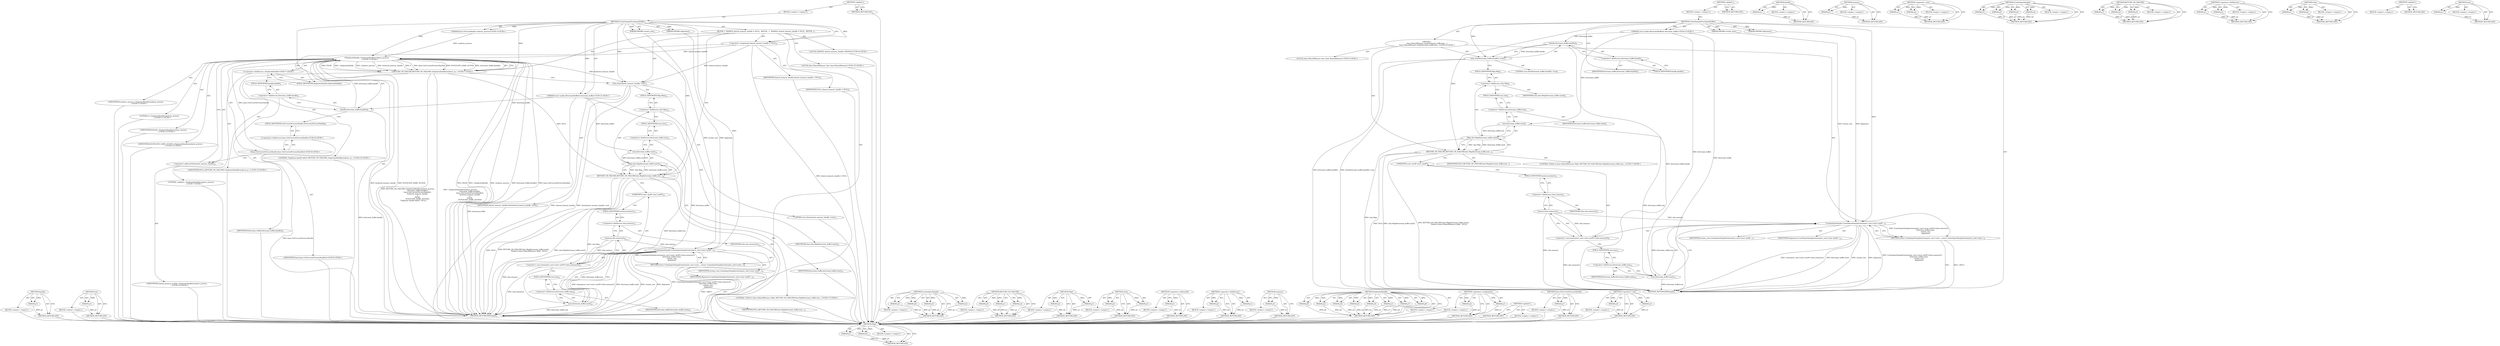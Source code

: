 digraph "size" {
vulnerable_132 [label=<(METHOD,handle)>];
vulnerable_133 [label=<(PARAM,p1)>];
vulnerable_134 [label=<(BLOCK,&lt;empty&gt;,&lt;empty&gt;)>];
vulnerable_135 [label=<(METHOD_RETURN,ANY)>];
vulnerable_154 [label=<(METHOD,size)>];
vulnerable_155 [label=<(PARAM,p1)>];
vulnerable_156 [label=<(BLOCK,&lt;empty&gt;,&lt;empty&gt;)>];
vulnerable_157 [label=<(METHOD_RETURN,ANY)>];
vulnerable_6 [label=<(METHOD,&lt;global&gt;)<SUB>1</SUB>>];
vulnerable_7 [label=<(BLOCK,&lt;empty&gt;,&lt;empty&gt;)<SUB>1</SUB>>];
vulnerable_8 [label=<(METHOD,CreateSampleFromInputBuffer)<SUB>1</SUB>>];
vulnerable_9 [label="<(PARAM,const media::BitstreamBuffer&amp; bitstream_buffer)<SUB>2</SUB>>"];
vulnerable_10 [label="<(PARAM,base::ProcessHandle renderer_process)<SUB>3</SUB>>"];
vulnerable_11 [label=<(PARAM,DWORD stream_size)<SUB>4</SUB>>];
vulnerable_12 [label=<(PARAM,DWORD alignment)<SUB>5</SUB>>];
vulnerable_13 [label=<(BLOCK,{
  HANDLE shared_memory_handle = NULL;
  RETUR...,{
  HANDLE shared_memory_handle = NULL;
  RETUR...)<SUB>5</SUB>>];
vulnerable_14 [label="<(LOCAL,HANDLE shared_memory_handle: HANDLE)<SUB>6</SUB>>"];
vulnerable_15 [label=<(&lt;operator&gt;.assignment,shared_memory_handle = NULL)<SUB>6</SUB>>];
vulnerable_16 [label=<(IDENTIFIER,shared_memory_handle,shared_memory_handle = NULL)<SUB>6</SUB>>];
vulnerable_17 [label=<(IDENTIFIER,NULL,shared_memory_handle = NULL)<SUB>6</SUB>>];
vulnerable_18 [label="<(RETURN_ON_FAILURE,RETURN_ON_FAILURE(::DuplicateHandle(renderer_pr...)<SUB>7</SUB>>"];
vulnerable_19 [label="<(DuplicateHandle,::DuplicateHandle(renderer_process,
           ...)<SUB>7</SUB>>"];
vulnerable_20 [label="<(&lt;operator&gt;.fieldAccess,::DuplicateHandle)<SUB>7</SUB>>"];
vulnerable_21 [label="<(LITERAL,&lt;global&gt;,::DuplicateHandle(renderer_process,
           ...)<SUB>7</SUB>>"];
vulnerable_22 [label=<(FIELD_IDENTIFIER,DuplicateHandle,DuplicateHandle)<SUB>7</SUB>>];
vulnerable_23 [label="<(IDENTIFIER,renderer_process,::DuplicateHandle(renderer_process,
           ...)<SUB>7</SUB>>"];
vulnerable_24 [label=<(handle,bitstream_buffer.handle())<SUB>8</SUB>>];
vulnerable_25 [label=<(&lt;operator&gt;.fieldAccess,bitstream_buffer.handle)<SUB>8</SUB>>];
vulnerable_26 [label=<(IDENTIFIER,bitstream_buffer,bitstream_buffer.handle())<SUB>8</SUB>>];
vulnerable_27 [label=<(FIELD_IDENTIFIER,handle,handle)<SUB>8</SUB>>];
vulnerable_28 [label="<(base.GetCurrentProcessHandle,base::GetCurrentProcessHandle())<SUB>9</SUB>>"];
vulnerable_29 [label="<(&lt;operator&gt;.fieldAccess,base::GetCurrentProcessHandle)<SUB>9</SUB>>"];
vulnerable_30 [label="<(IDENTIFIER,base,base::GetCurrentProcessHandle())<SUB>9</SUB>>"];
vulnerable_31 [label=<(FIELD_IDENTIFIER,GetCurrentProcessHandle,GetCurrentProcessHandle)<SUB>9</SUB>>];
vulnerable_32 [label=<(&lt;operator&gt;.addressOf,&amp;shared_memory_handle)<SUB>10</SUB>>];
vulnerable_33 [label="<(IDENTIFIER,shared_memory_handle,::DuplicateHandle(renderer_process,
           ...)<SUB>10</SUB>>"];
vulnerable_34 [label="<(LITERAL,0,::DuplicateHandle(renderer_process,
           ...)<SUB>11</SUB>>"];
vulnerable_35 [label="<(IDENTIFIER,FALSE,::DuplicateHandle(renderer_process,
           ...)<SUB>12</SUB>>"];
vulnerable_36 [label="<(IDENTIFIER,DUPLICATE_SAME_ACCESS,::DuplicateHandle(renderer_process,
           ...)<SUB>13</SUB>>"];
vulnerable_37 [label="<(LITERAL,&quot;Duplicate handle failed&quot;,RETURN_ON_FAILURE(::DuplicateHandle(renderer_pr...)<SUB>14</SUB>>"];
vulnerable_38 [label="<(IDENTIFIER,NULL,RETURN_ON_FAILURE(::DuplicateHandle(renderer_pr...)<SUB>14</SUB>>"];
vulnerable_39 [label="<(LOCAL,base.SharedMemory shm: base.SharedMemory)<SUB>15</SUB>>"];
vulnerable_40 [label=<(shm,shm(shared_memory_handle, true))<SUB>15</SUB>>];
vulnerable_41 [label=<(IDENTIFIER,shared_memory_handle,shm(shared_memory_handle, true))<SUB>15</SUB>>];
vulnerable_42 [label=<(LITERAL,true,shm(shared_memory_handle, true))<SUB>15</SUB>>];
vulnerable_43 [label=<(RETURN_ON_FAILURE,RETURN_ON_FAILURE(shm.Map(bitstream_buffer.size...)<SUB>16</SUB>>];
vulnerable_44 [label=<(Map,shm.Map(bitstream_buffer.size()))<SUB>16</SUB>>];
vulnerable_45 [label=<(&lt;operator&gt;.fieldAccess,shm.Map)<SUB>16</SUB>>];
vulnerable_46 [label=<(IDENTIFIER,shm,shm.Map(bitstream_buffer.size()))<SUB>16</SUB>>];
vulnerable_47 [label=<(FIELD_IDENTIFIER,Map,Map)<SUB>16</SUB>>];
vulnerable_48 [label=<(size,bitstream_buffer.size())<SUB>16</SUB>>];
vulnerable_49 [label=<(&lt;operator&gt;.fieldAccess,bitstream_buffer.size)<SUB>16</SUB>>];
vulnerable_50 [label=<(IDENTIFIER,bitstream_buffer,bitstream_buffer.size())<SUB>16</SUB>>];
vulnerable_51 [label=<(FIELD_IDENTIFIER,size,size)<SUB>16</SUB>>];
vulnerable_52 [label="<(LITERAL,&quot;Failed in base::SharedMemory::Map&quot;,RETURN_ON_FAILURE(shm.Map(bitstream_buffer.size...)<SUB>17</SUB>>"];
vulnerable_53 [label=<(IDENTIFIER,NULL,RETURN_ON_FAILURE(shm.Map(bitstream_buffer.size...)<SUB>17</SUB>>];
vulnerable_54 [label=<(RETURN,return CreateInputSample(reinterpret_cast&lt;const...,return CreateInputSample(reinterpret_cast&lt;const...)<SUB>19</SUB>>];
vulnerable_55 [label=<(CreateInputSample,CreateInputSample(reinterpret_cast&lt;const uint8*...)<SUB>19</SUB>>];
vulnerable_56 [label=<(&lt;operator&gt;.cast,reinterpret_cast&lt;const uint8*&gt;(shm.memory()))<SUB>19</SUB>>];
vulnerable_57 [label=<(UNKNOWN,const uint8*,const uint8*)<SUB>19</SUB>>];
vulnerable_58 [label=<(memory,shm.memory())<SUB>19</SUB>>];
vulnerable_59 [label=<(&lt;operator&gt;.fieldAccess,shm.memory)<SUB>19</SUB>>];
vulnerable_60 [label=<(IDENTIFIER,shm,shm.memory())<SUB>19</SUB>>];
vulnerable_61 [label=<(FIELD_IDENTIFIER,memory,memory)<SUB>19</SUB>>];
vulnerable_62 [label=<(size,bitstream_buffer.size())<SUB>20</SUB>>];
vulnerable_63 [label=<(&lt;operator&gt;.fieldAccess,bitstream_buffer.size)<SUB>20</SUB>>];
vulnerable_64 [label=<(IDENTIFIER,bitstream_buffer,bitstream_buffer.size())<SUB>20</SUB>>];
vulnerable_65 [label=<(FIELD_IDENTIFIER,size,size)<SUB>20</SUB>>];
vulnerable_66 [label=<(IDENTIFIER,stream_size,CreateInputSample(reinterpret_cast&lt;const uint8*...)<SUB>21</SUB>>];
vulnerable_67 [label=<(IDENTIFIER,alignment,CreateInputSample(reinterpret_cast&lt;const uint8*...)<SUB>22</SUB>>];
vulnerable_68 [label=<(METHOD_RETURN,IMFSample)<SUB>1</SUB>>];
vulnerable_70 [label=<(METHOD_RETURN,ANY)<SUB>1</SUB>>];
vulnerable_158 [label=<(METHOD,CreateInputSample)>];
vulnerable_159 [label=<(PARAM,p1)>];
vulnerable_160 [label=<(PARAM,p2)>];
vulnerable_161 [label=<(PARAM,p3)>];
vulnerable_162 [label=<(PARAM,p4)>];
vulnerable_163 [label=<(BLOCK,&lt;empty&gt;,&lt;empty&gt;)>];
vulnerable_164 [label=<(METHOD_RETURN,ANY)>];
vulnerable_110 [label=<(METHOD,RETURN_ON_FAILURE)>];
vulnerable_111 [label=<(PARAM,p1)>];
vulnerable_112 [label=<(PARAM,p2)>];
vulnerable_113 [label=<(PARAM,p3)>];
vulnerable_114 [label=<(BLOCK,&lt;empty&gt;,&lt;empty&gt;)>];
vulnerable_115 [label=<(METHOD_RETURN,ANY)>];
vulnerable_149 [label=<(METHOD,Map)>];
vulnerable_150 [label=<(PARAM,p1)>];
vulnerable_151 [label=<(PARAM,p2)>];
vulnerable_152 [label=<(BLOCK,&lt;empty&gt;,&lt;empty&gt;)>];
vulnerable_153 [label=<(METHOD_RETURN,ANY)>];
vulnerable_144 [label=<(METHOD,shm)>];
vulnerable_145 [label=<(PARAM,p1)>];
vulnerable_146 [label=<(PARAM,p2)>];
vulnerable_147 [label=<(BLOCK,&lt;empty&gt;,&lt;empty&gt;)>];
vulnerable_148 [label=<(METHOD_RETURN,ANY)>];
vulnerable_140 [label=<(METHOD,&lt;operator&gt;.addressOf)>];
vulnerable_141 [label=<(PARAM,p1)>];
vulnerable_142 [label=<(BLOCK,&lt;empty&gt;,&lt;empty&gt;)>];
vulnerable_143 [label=<(METHOD_RETURN,ANY)>];
vulnerable_127 [label=<(METHOD,&lt;operator&gt;.fieldAccess)>];
vulnerable_128 [label=<(PARAM,p1)>];
vulnerable_129 [label=<(PARAM,p2)>];
vulnerable_130 [label=<(BLOCK,&lt;empty&gt;,&lt;empty&gt;)>];
vulnerable_131 [label=<(METHOD_RETURN,ANY)>];
vulnerable_170 [label=<(METHOD,memory)>];
vulnerable_171 [label=<(PARAM,p1)>];
vulnerable_172 [label=<(BLOCK,&lt;empty&gt;,&lt;empty&gt;)>];
vulnerable_173 [label=<(METHOD_RETURN,ANY)>];
vulnerable_116 [label=<(METHOD,DuplicateHandle)>];
vulnerable_117 [label=<(PARAM,p1)>];
vulnerable_118 [label=<(PARAM,p2)>];
vulnerable_119 [label=<(PARAM,p3)>];
vulnerable_120 [label=<(PARAM,p4)>];
vulnerable_121 [label=<(PARAM,p5)>];
vulnerable_122 [label=<(PARAM,p6)>];
vulnerable_123 [label=<(PARAM,p7)>];
vulnerable_124 [label=<(PARAM,p8)>];
vulnerable_125 [label=<(BLOCK,&lt;empty&gt;,&lt;empty&gt;)>];
vulnerable_126 [label=<(METHOD_RETURN,ANY)>];
vulnerable_105 [label=<(METHOD,&lt;operator&gt;.assignment)>];
vulnerable_106 [label=<(PARAM,p1)>];
vulnerable_107 [label=<(PARAM,p2)>];
vulnerable_108 [label=<(BLOCK,&lt;empty&gt;,&lt;empty&gt;)>];
vulnerable_109 [label=<(METHOD_RETURN,ANY)>];
vulnerable_99 [label=<(METHOD,&lt;global&gt;)<SUB>1</SUB>>];
vulnerable_100 [label=<(BLOCK,&lt;empty&gt;,&lt;empty&gt;)>];
vulnerable_101 [label=<(METHOD_RETURN,ANY)>];
vulnerable_136 [label=<(METHOD,base.GetCurrentProcessHandle)>];
vulnerable_137 [label=<(PARAM,p1)>];
vulnerable_138 [label=<(BLOCK,&lt;empty&gt;,&lt;empty&gt;)>];
vulnerable_139 [label=<(METHOD_RETURN,ANY)>];
vulnerable_165 [label=<(METHOD,&lt;operator&gt;.cast)>];
vulnerable_166 [label=<(PARAM,p1)>];
vulnerable_167 [label=<(PARAM,p2)>];
vulnerable_168 [label=<(BLOCK,&lt;empty&gt;,&lt;empty&gt;)>];
vulnerable_169 [label=<(METHOD_RETURN,ANY)>];
fixed_92 [label=<(METHOD,Map)>];
fixed_93 [label=<(PARAM,p1)>];
fixed_94 [label=<(PARAM,p2)>];
fixed_95 [label=<(BLOCK,&lt;empty&gt;,&lt;empty&gt;)>];
fixed_96 [label=<(METHOD_RETURN,ANY)>];
fixed_6 [label=<(METHOD,&lt;global&gt;)<SUB>1</SUB>>];
fixed_7 [label=<(BLOCK,&lt;empty&gt;,&lt;empty&gt;)<SUB>1</SUB>>];
fixed_8 [label=<(METHOD,CreateSampleFromInputBuffer)<SUB>1</SUB>>];
fixed_9 [label="<(PARAM,const media::BitstreamBuffer&amp; bitstream_buffer)<SUB>2</SUB>>"];
fixed_10 [label=<(PARAM,DWORD stream_size)<SUB>3</SUB>>];
fixed_11 [label=<(PARAM,DWORD alignment)<SUB>4</SUB>>];
fixed_12 [label="<(BLOCK,{
  base::SharedMemory shm(bitstream_buffer.han...,{
  base::SharedMemory shm(bitstream_buffer.han...)<SUB>4</SUB>>"];
fixed_13 [label="<(LOCAL,base.SharedMemory shm: base.SharedMemory)<SUB>5</SUB>>"];
fixed_14 [label=<(shm,shm(bitstream_buffer.handle(), true))<SUB>5</SUB>>];
fixed_15 [label=<(handle,bitstream_buffer.handle())<SUB>5</SUB>>];
fixed_16 [label=<(&lt;operator&gt;.fieldAccess,bitstream_buffer.handle)<SUB>5</SUB>>];
fixed_17 [label=<(IDENTIFIER,bitstream_buffer,bitstream_buffer.handle())<SUB>5</SUB>>];
fixed_18 [label=<(FIELD_IDENTIFIER,handle,handle)<SUB>5</SUB>>];
fixed_19 [label=<(LITERAL,true,shm(bitstream_buffer.handle(), true))<SUB>5</SUB>>];
fixed_20 [label=<(RETURN_ON_FAILURE,RETURN_ON_FAILURE(shm.Map(bitstream_buffer.size...)<SUB>6</SUB>>];
fixed_21 [label=<(Map,shm.Map(bitstream_buffer.size()))<SUB>6</SUB>>];
fixed_22 [label=<(&lt;operator&gt;.fieldAccess,shm.Map)<SUB>6</SUB>>];
fixed_23 [label=<(IDENTIFIER,shm,shm.Map(bitstream_buffer.size()))<SUB>6</SUB>>];
fixed_24 [label=<(FIELD_IDENTIFIER,Map,Map)<SUB>6</SUB>>];
fixed_25 [label=<(size,bitstream_buffer.size())<SUB>6</SUB>>];
fixed_26 [label=<(&lt;operator&gt;.fieldAccess,bitstream_buffer.size)<SUB>6</SUB>>];
fixed_27 [label=<(IDENTIFIER,bitstream_buffer,bitstream_buffer.size())<SUB>6</SUB>>];
fixed_28 [label=<(FIELD_IDENTIFIER,size,size)<SUB>6</SUB>>];
fixed_29 [label="<(LITERAL,&quot;Failed in base::SharedMemory::Map&quot;,RETURN_ON_FAILURE(shm.Map(bitstream_buffer.size...)<SUB>7</SUB>>"];
fixed_30 [label=<(IDENTIFIER,NULL,RETURN_ON_FAILURE(shm.Map(bitstream_buffer.size...)<SUB>7</SUB>>];
fixed_31 [label=<(RETURN,return CreateInputSample(reinterpret_cast&lt;const...,return CreateInputSample(reinterpret_cast&lt;const...)<SUB>9</SUB>>];
fixed_32 [label=<(CreateInputSample,CreateInputSample(reinterpret_cast&lt;const uint8*...)<SUB>9</SUB>>];
fixed_33 [label=<(&lt;operator&gt;.cast,reinterpret_cast&lt;const uint8*&gt;(shm.memory()))<SUB>9</SUB>>];
fixed_34 [label=<(UNKNOWN,const uint8*,const uint8*)<SUB>9</SUB>>];
fixed_35 [label=<(memory,shm.memory())<SUB>9</SUB>>];
fixed_36 [label=<(&lt;operator&gt;.fieldAccess,shm.memory)<SUB>9</SUB>>];
fixed_37 [label=<(IDENTIFIER,shm,shm.memory())<SUB>9</SUB>>];
fixed_38 [label=<(FIELD_IDENTIFIER,memory,memory)<SUB>9</SUB>>];
fixed_39 [label=<(size,bitstream_buffer.size())<SUB>10</SUB>>];
fixed_40 [label=<(&lt;operator&gt;.fieldAccess,bitstream_buffer.size)<SUB>10</SUB>>];
fixed_41 [label=<(IDENTIFIER,bitstream_buffer,bitstream_buffer.size())<SUB>10</SUB>>];
fixed_42 [label=<(FIELD_IDENTIFIER,size,size)<SUB>10</SUB>>];
fixed_43 [label=<(IDENTIFIER,stream_size,CreateInputSample(reinterpret_cast&lt;const uint8*...)<SUB>11</SUB>>];
fixed_44 [label=<(IDENTIFIER,alignment,CreateInputSample(reinterpret_cast&lt;const uint8*...)<SUB>12</SUB>>];
fixed_45 [label=<(METHOD_RETURN,IMFSample)<SUB>1</SUB>>];
fixed_47 [label=<(METHOD_RETURN,ANY)<SUB>1</SUB>>];
fixed_77 [label=<(METHOD,handle)>];
fixed_78 [label=<(PARAM,p1)>];
fixed_79 [label=<(BLOCK,&lt;empty&gt;,&lt;empty&gt;)>];
fixed_80 [label=<(METHOD_RETURN,ANY)>];
fixed_113 [label=<(METHOD,memory)>];
fixed_114 [label=<(PARAM,p1)>];
fixed_115 [label=<(BLOCK,&lt;empty&gt;,&lt;empty&gt;)>];
fixed_116 [label=<(METHOD_RETURN,ANY)>];
fixed_108 [label=<(METHOD,&lt;operator&gt;.cast)>];
fixed_109 [label=<(PARAM,p1)>];
fixed_110 [label=<(PARAM,p2)>];
fixed_111 [label=<(BLOCK,&lt;empty&gt;,&lt;empty&gt;)>];
fixed_112 [label=<(METHOD_RETURN,ANY)>];
fixed_101 [label=<(METHOD,CreateInputSample)>];
fixed_102 [label=<(PARAM,p1)>];
fixed_103 [label=<(PARAM,p2)>];
fixed_104 [label=<(PARAM,p3)>];
fixed_105 [label=<(PARAM,p4)>];
fixed_106 [label=<(BLOCK,&lt;empty&gt;,&lt;empty&gt;)>];
fixed_107 [label=<(METHOD_RETURN,ANY)>];
fixed_86 [label=<(METHOD,RETURN_ON_FAILURE)>];
fixed_87 [label=<(PARAM,p1)>];
fixed_88 [label=<(PARAM,p2)>];
fixed_89 [label=<(PARAM,p3)>];
fixed_90 [label=<(BLOCK,&lt;empty&gt;,&lt;empty&gt;)>];
fixed_91 [label=<(METHOD_RETURN,ANY)>];
fixed_81 [label=<(METHOD,&lt;operator&gt;.fieldAccess)>];
fixed_82 [label=<(PARAM,p1)>];
fixed_83 [label=<(PARAM,p2)>];
fixed_84 [label=<(BLOCK,&lt;empty&gt;,&lt;empty&gt;)>];
fixed_85 [label=<(METHOD_RETURN,ANY)>];
fixed_72 [label=<(METHOD,shm)>];
fixed_73 [label=<(PARAM,p1)>];
fixed_74 [label=<(PARAM,p2)>];
fixed_75 [label=<(BLOCK,&lt;empty&gt;,&lt;empty&gt;)>];
fixed_76 [label=<(METHOD_RETURN,ANY)>];
fixed_66 [label=<(METHOD,&lt;global&gt;)<SUB>1</SUB>>];
fixed_67 [label=<(BLOCK,&lt;empty&gt;,&lt;empty&gt;)>];
fixed_68 [label=<(METHOD_RETURN,ANY)>];
fixed_97 [label=<(METHOD,size)>];
fixed_98 [label=<(PARAM,p1)>];
fixed_99 [label=<(BLOCK,&lt;empty&gt;,&lt;empty&gt;)>];
fixed_100 [label=<(METHOD_RETURN,ANY)>];
vulnerable_132 -> vulnerable_133  [key=0, label="AST: "];
vulnerable_132 -> vulnerable_133  [key=1, label="DDG: "];
vulnerable_132 -> vulnerable_134  [key=0, label="AST: "];
vulnerable_132 -> vulnerable_135  [key=0, label="AST: "];
vulnerable_132 -> vulnerable_135  [key=1, label="CFG: "];
vulnerable_133 -> vulnerable_135  [key=0, label="DDG: p1"];
vulnerable_134 -> fixed_92  [key=0];
vulnerable_135 -> fixed_92  [key=0];
vulnerable_154 -> vulnerable_155  [key=0, label="AST: "];
vulnerable_154 -> vulnerable_155  [key=1, label="DDG: "];
vulnerable_154 -> vulnerable_156  [key=0, label="AST: "];
vulnerable_154 -> vulnerable_157  [key=0, label="AST: "];
vulnerable_154 -> vulnerable_157  [key=1, label="CFG: "];
vulnerable_155 -> vulnerable_157  [key=0, label="DDG: p1"];
vulnerable_156 -> fixed_92  [key=0];
vulnerable_157 -> fixed_92  [key=0];
vulnerable_6 -> vulnerable_7  [key=0, label="AST: "];
vulnerable_6 -> vulnerable_70  [key=0, label="AST: "];
vulnerable_6 -> vulnerable_70  [key=1, label="CFG: "];
vulnerable_7 -> vulnerable_8  [key=0, label="AST: "];
vulnerable_8 -> vulnerable_9  [key=0, label="AST: "];
vulnerable_8 -> vulnerable_9  [key=1, label="DDG: "];
vulnerable_8 -> vulnerable_10  [key=0, label="AST: "];
vulnerable_8 -> vulnerable_10  [key=1, label="DDG: "];
vulnerable_8 -> vulnerable_11  [key=0, label="AST: "];
vulnerable_8 -> vulnerable_11  [key=1, label="DDG: "];
vulnerable_8 -> vulnerable_12  [key=0, label="AST: "];
vulnerable_8 -> vulnerable_12  [key=1, label="DDG: "];
vulnerable_8 -> vulnerable_13  [key=0, label="AST: "];
vulnerable_8 -> vulnerable_68  [key=0, label="AST: "];
vulnerable_8 -> vulnerable_15  [key=0, label="CFG: "];
vulnerable_8 -> vulnerable_15  [key=1, label="DDG: "];
vulnerable_8 -> vulnerable_18  [key=0, label="DDG: "];
vulnerable_8 -> vulnerable_40  [key=0, label="DDG: "];
vulnerable_8 -> vulnerable_43  [key=0, label="DDG: "];
vulnerable_8 -> vulnerable_19  [key=0, label="DDG: "];
vulnerable_8 -> vulnerable_55  [key=0, label="DDG: "];
vulnerable_9 -> vulnerable_68  [key=0, label="DDG: bitstream_buffer"];
vulnerable_9 -> vulnerable_24  [key=0, label="DDG: bitstream_buffer"];
vulnerable_9 -> vulnerable_48  [key=0, label="DDG: bitstream_buffer"];
vulnerable_9 -> vulnerable_62  [key=0, label="DDG: bitstream_buffer"];
vulnerable_10 -> vulnerable_19  [key=0, label="DDG: renderer_process"];
vulnerable_11 -> vulnerable_55  [key=0, label="DDG: stream_size"];
vulnerable_12 -> vulnerable_55  [key=0, label="DDG: alignment"];
vulnerable_13 -> vulnerable_14  [key=0, label="AST: "];
vulnerable_13 -> vulnerable_15  [key=0, label="AST: "];
vulnerable_13 -> vulnerable_18  [key=0, label="AST: "];
vulnerable_13 -> vulnerable_39  [key=0, label="AST: "];
vulnerable_13 -> vulnerable_40  [key=0, label="AST: "];
vulnerable_13 -> vulnerable_43  [key=0, label="AST: "];
vulnerable_13 -> vulnerable_54  [key=0, label="AST: "];
vulnerable_14 -> fixed_92  [key=0];
vulnerable_15 -> vulnerable_16  [key=0, label="AST: "];
vulnerable_15 -> vulnerable_17  [key=0, label="AST: "];
vulnerable_15 -> vulnerable_22  [key=0, label="CFG: "];
vulnerable_15 -> vulnerable_68  [key=0, label="DDG: shared_memory_handle = NULL"];
vulnerable_15 -> vulnerable_40  [key=0, label="DDG: shared_memory_handle"];
vulnerable_15 -> vulnerable_19  [key=0, label="DDG: shared_memory_handle"];
vulnerable_16 -> fixed_92  [key=0];
vulnerable_17 -> fixed_92  [key=0];
vulnerable_18 -> vulnerable_19  [key=0, label="AST: "];
vulnerable_18 -> vulnerable_37  [key=0, label="AST: "];
vulnerable_18 -> vulnerable_38  [key=0, label="AST: "];
vulnerable_18 -> vulnerable_40  [key=0, label="CFG: "];
vulnerable_18 -> vulnerable_68  [key=0, label="DDG: ::DuplicateHandle(renderer_process,
                                      bitstream_buffer.handle(),
                                      base::GetCurrentProcessHandle(),
                                      &amp;shared_memory_handle,
                                      0,
                                      FALSE,
                                      DUPLICATE_SAME_ACCESS)"];
vulnerable_18 -> vulnerable_68  [key=1, label="DDG: RETURN_ON_FAILURE(::DuplicateHandle(renderer_process,
                                      bitstream_buffer.handle(),
                                      base::GetCurrentProcessHandle(),
                                      &amp;shared_memory_handle,
                                      0,
                                      FALSE,
                                      DUPLICATE_SAME_ACCESS),
                     &quot;Duplicate handle failed&quot;, NULL)"];
vulnerable_18 -> vulnerable_43  [key=0, label="DDG: NULL"];
vulnerable_19 -> vulnerable_20  [key=0, label="AST: "];
vulnerable_19 -> vulnerable_23  [key=0, label="AST: "];
vulnerable_19 -> vulnerable_24  [key=0, label="AST: "];
vulnerable_19 -> vulnerable_28  [key=0, label="AST: "];
vulnerable_19 -> vulnerable_32  [key=0, label="AST: "];
vulnerable_19 -> vulnerable_34  [key=0, label="AST: "];
vulnerable_19 -> vulnerable_35  [key=0, label="AST: "];
vulnerable_19 -> vulnerable_36  [key=0, label="AST: "];
vulnerable_19 -> vulnerable_18  [key=0, label="CFG: "];
vulnerable_19 -> vulnerable_18  [key=1, label="DDG: FALSE"];
vulnerable_19 -> vulnerable_18  [key=2, label="DDG: ::DuplicateHandle"];
vulnerable_19 -> vulnerable_18  [key=3, label="DDG: renderer_process"];
vulnerable_19 -> vulnerable_18  [key=4, label="DDG: &amp;shared_memory_handle"];
vulnerable_19 -> vulnerable_18  [key=5, label="DDG: 0"];
vulnerable_19 -> vulnerable_18  [key=6, label="DDG: base::GetCurrentProcessHandle()"];
vulnerable_19 -> vulnerable_18  [key=7, label="DDG: DUPLICATE_SAME_ACCESS"];
vulnerable_19 -> vulnerable_18  [key=8, label="DDG: bitstream_buffer.handle()"];
vulnerable_19 -> vulnerable_68  [key=0, label="DDG: ::DuplicateHandle"];
vulnerable_19 -> vulnerable_68  [key=1, label="DDG: renderer_process"];
vulnerable_19 -> vulnerable_68  [key=2, label="DDG: bitstream_buffer.handle()"];
vulnerable_19 -> vulnerable_68  [key=3, label="DDG: base::GetCurrentProcessHandle()"];
vulnerable_19 -> vulnerable_68  [key=4, label="DDG: &amp;shared_memory_handle"];
vulnerable_19 -> vulnerable_68  [key=5, label="DDG: DUPLICATE_SAME_ACCESS"];
vulnerable_19 -> vulnerable_68  [key=6, label="DDG: FALSE"];
vulnerable_19 -> vulnerable_40  [key=0, label="DDG: &amp;shared_memory_handle"];
vulnerable_20 -> vulnerable_21  [key=0, label="AST: "];
vulnerable_20 -> vulnerable_22  [key=0, label="AST: "];
vulnerable_20 -> vulnerable_27  [key=0, label="CFG: "];
vulnerable_21 -> fixed_92  [key=0];
vulnerable_22 -> vulnerable_20  [key=0, label="CFG: "];
vulnerable_23 -> fixed_92  [key=0];
vulnerable_24 -> vulnerable_25  [key=0, label="AST: "];
vulnerable_24 -> vulnerable_31  [key=0, label="CFG: "];
vulnerable_24 -> vulnerable_68  [key=0, label="DDG: bitstream_buffer.handle"];
vulnerable_24 -> vulnerable_19  [key=0, label="DDG: bitstream_buffer.handle"];
vulnerable_25 -> vulnerable_26  [key=0, label="AST: "];
vulnerable_25 -> vulnerable_27  [key=0, label="AST: "];
vulnerable_25 -> vulnerable_24  [key=0, label="CFG: "];
vulnerable_26 -> fixed_92  [key=0];
vulnerable_27 -> vulnerable_25  [key=0, label="CFG: "];
vulnerable_28 -> vulnerable_29  [key=0, label="AST: "];
vulnerable_28 -> vulnerable_32  [key=0, label="CFG: "];
vulnerable_28 -> vulnerable_68  [key=0, label="DDG: base::GetCurrentProcessHandle"];
vulnerable_28 -> vulnerable_19  [key=0, label="DDG: base::GetCurrentProcessHandle"];
vulnerable_29 -> vulnerable_30  [key=0, label="AST: "];
vulnerable_29 -> vulnerable_31  [key=0, label="AST: "];
vulnerable_29 -> vulnerable_28  [key=0, label="CFG: "];
vulnerable_30 -> fixed_92  [key=0];
vulnerable_31 -> vulnerable_29  [key=0, label="CFG: "];
vulnerable_32 -> vulnerable_33  [key=0, label="AST: "];
vulnerable_32 -> vulnerable_19  [key=0, label="CFG: "];
vulnerable_33 -> fixed_92  [key=0];
vulnerable_34 -> fixed_92  [key=0];
vulnerable_35 -> fixed_92  [key=0];
vulnerable_36 -> fixed_92  [key=0];
vulnerable_37 -> fixed_92  [key=0];
vulnerable_38 -> fixed_92  [key=0];
vulnerable_39 -> fixed_92  [key=0];
vulnerable_40 -> vulnerable_41  [key=0, label="AST: "];
vulnerable_40 -> vulnerable_42  [key=0, label="AST: "];
vulnerable_40 -> vulnerable_47  [key=0, label="CFG: "];
vulnerable_40 -> vulnerable_68  [key=0, label="DDG: shared_memory_handle"];
vulnerable_40 -> vulnerable_68  [key=1, label="DDG: shm(shared_memory_handle, true)"];
vulnerable_41 -> fixed_92  [key=0];
vulnerable_42 -> fixed_92  [key=0];
vulnerable_43 -> vulnerable_44  [key=0, label="AST: "];
vulnerable_43 -> vulnerable_52  [key=0, label="AST: "];
vulnerable_43 -> vulnerable_53  [key=0, label="AST: "];
vulnerable_43 -> vulnerable_57  [key=0, label="CFG: "];
vulnerable_43 -> vulnerable_68  [key=0, label="DDG: shm.Map(bitstream_buffer.size())"];
vulnerable_43 -> vulnerable_68  [key=1, label="DDG: NULL"];
vulnerable_43 -> vulnerable_68  [key=2, label="DDG: RETURN_ON_FAILURE(shm.Map(bitstream_buffer.size()),
                     &quot;Failed in base::SharedMemory::Map&quot;, NULL)"];
vulnerable_44 -> vulnerable_45  [key=0, label="AST: "];
vulnerable_44 -> vulnerable_48  [key=0, label="AST: "];
vulnerable_44 -> vulnerable_43  [key=0, label="CFG: "];
vulnerable_44 -> vulnerable_43  [key=1, label="DDG: shm.Map"];
vulnerable_44 -> vulnerable_43  [key=2, label="DDG: bitstream_buffer.size()"];
vulnerable_44 -> vulnerable_68  [key=0, label="DDG: shm.Map"];
vulnerable_45 -> vulnerable_46  [key=0, label="AST: "];
vulnerable_45 -> vulnerable_47  [key=0, label="AST: "];
vulnerable_45 -> vulnerable_51  [key=0, label="CFG: "];
vulnerable_46 -> fixed_92  [key=0];
vulnerable_47 -> vulnerable_45  [key=0, label="CFG: "];
vulnerable_48 -> vulnerable_49  [key=0, label="AST: "];
vulnerable_48 -> vulnerable_44  [key=0, label="CFG: "];
vulnerable_48 -> vulnerable_44  [key=1, label="DDG: bitstream_buffer.size"];
vulnerable_48 -> vulnerable_62  [key=0, label="DDG: bitstream_buffer.size"];
vulnerable_49 -> vulnerable_50  [key=0, label="AST: "];
vulnerable_49 -> vulnerable_51  [key=0, label="AST: "];
vulnerable_49 -> vulnerable_48  [key=0, label="CFG: "];
vulnerable_50 -> fixed_92  [key=0];
vulnerable_51 -> vulnerable_49  [key=0, label="CFG: "];
vulnerable_52 -> fixed_92  [key=0];
vulnerable_53 -> fixed_92  [key=0];
vulnerable_54 -> vulnerable_55  [key=0, label="AST: "];
vulnerable_54 -> vulnerable_68  [key=0, label="CFG: "];
vulnerable_54 -> vulnerable_68  [key=1, label="DDG: &lt;RET&gt;"];
vulnerable_55 -> vulnerable_56  [key=0, label="AST: "];
vulnerable_55 -> vulnerable_62  [key=0, label="AST: "];
vulnerable_55 -> vulnerable_66  [key=0, label="AST: "];
vulnerable_55 -> vulnerable_67  [key=0, label="AST: "];
vulnerable_55 -> vulnerable_54  [key=0, label="CFG: "];
vulnerable_55 -> vulnerable_54  [key=1, label="DDG: CreateInputSample(reinterpret_cast&lt;const uint8*&gt;(shm.memory()),
                           bitstream_buffer.size(),
                           stream_size,
                           alignment)"];
vulnerable_55 -> vulnerable_68  [key=0, label="DDG: reinterpret_cast&lt;const uint8*&gt;(shm.memory())"];
vulnerable_55 -> vulnerable_68  [key=1, label="DDG: bitstream_buffer.size()"];
vulnerable_55 -> vulnerable_68  [key=2, label="DDG: stream_size"];
vulnerable_55 -> vulnerable_68  [key=3, label="DDG: alignment"];
vulnerable_55 -> vulnerable_68  [key=4, label="DDG: CreateInputSample(reinterpret_cast&lt;const uint8*&gt;(shm.memory()),
                           bitstream_buffer.size(),
                           stream_size,
                           alignment)"];
vulnerable_56 -> vulnerable_57  [key=0, label="AST: "];
vulnerable_56 -> vulnerable_58  [key=0, label="AST: "];
vulnerable_56 -> vulnerable_65  [key=0, label="CFG: "];
vulnerable_56 -> vulnerable_68  [key=0, label="DDG: shm.memory()"];
vulnerable_57 -> vulnerable_61  [key=0, label="CFG: "];
vulnerable_58 -> vulnerable_59  [key=0, label="AST: "];
vulnerable_58 -> vulnerable_56  [key=0, label="CFG: "];
vulnerable_58 -> vulnerable_56  [key=1, label="DDG: shm.memory"];
vulnerable_58 -> vulnerable_68  [key=0, label="DDG: shm.memory"];
vulnerable_58 -> vulnerable_55  [key=0, label="DDG: shm.memory"];
vulnerable_59 -> vulnerable_60  [key=0, label="AST: "];
vulnerable_59 -> vulnerable_61  [key=0, label="AST: "];
vulnerable_59 -> vulnerable_58  [key=0, label="CFG: "];
vulnerable_60 -> fixed_92  [key=0];
vulnerable_61 -> vulnerable_59  [key=0, label="CFG: "];
vulnerable_62 -> vulnerable_63  [key=0, label="AST: "];
vulnerable_62 -> vulnerable_55  [key=0, label="CFG: "];
vulnerable_62 -> vulnerable_55  [key=1, label="DDG: bitstream_buffer.size"];
vulnerable_62 -> vulnerable_68  [key=0, label="DDG: bitstream_buffer.size"];
vulnerable_63 -> vulnerable_64  [key=0, label="AST: "];
vulnerable_63 -> vulnerable_65  [key=0, label="AST: "];
vulnerable_63 -> vulnerable_62  [key=0, label="CFG: "];
vulnerable_64 -> fixed_92  [key=0];
vulnerable_65 -> vulnerable_63  [key=0, label="CFG: "];
vulnerable_66 -> fixed_92  [key=0];
vulnerable_67 -> fixed_92  [key=0];
vulnerable_68 -> fixed_92  [key=0];
vulnerable_70 -> fixed_92  [key=0];
vulnerable_158 -> vulnerable_159  [key=0, label="AST: "];
vulnerable_158 -> vulnerable_159  [key=1, label="DDG: "];
vulnerable_158 -> vulnerable_163  [key=0, label="AST: "];
vulnerable_158 -> vulnerable_160  [key=0, label="AST: "];
vulnerable_158 -> vulnerable_160  [key=1, label="DDG: "];
vulnerable_158 -> vulnerable_164  [key=0, label="AST: "];
vulnerable_158 -> vulnerable_164  [key=1, label="CFG: "];
vulnerable_158 -> vulnerable_161  [key=0, label="AST: "];
vulnerable_158 -> vulnerable_161  [key=1, label="DDG: "];
vulnerable_158 -> vulnerable_162  [key=0, label="AST: "];
vulnerable_158 -> vulnerable_162  [key=1, label="DDG: "];
vulnerable_159 -> vulnerable_164  [key=0, label="DDG: p1"];
vulnerable_160 -> vulnerable_164  [key=0, label="DDG: p2"];
vulnerable_161 -> vulnerable_164  [key=0, label="DDG: p3"];
vulnerable_162 -> vulnerable_164  [key=0, label="DDG: p4"];
vulnerable_163 -> fixed_92  [key=0];
vulnerable_164 -> fixed_92  [key=0];
vulnerable_110 -> vulnerable_111  [key=0, label="AST: "];
vulnerable_110 -> vulnerable_111  [key=1, label="DDG: "];
vulnerable_110 -> vulnerable_114  [key=0, label="AST: "];
vulnerable_110 -> vulnerable_112  [key=0, label="AST: "];
vulnerable_110 -> vulnerable_112  [key=1, label="DDG: "];
vulnerable_110 -> vulnerable_115  [key=0, label="AST: "];
vulnerable_110 -> vulnerable_115  [key=1, label="CFG: "];
vulnerable_110 -> vulnerable_113  [key=0, label="AST: "];
vulnerable_110 -> vulnerable_113  [key=1, label="DDG: "];
vulnerable_111 -> vulnerable_115  [key=0, label="DDG: p1"];
vulnerable_112 -> vulnerable_115  [key=0, label="DDG: p2"];
vulnerable_113 -> vulnerable_115  [key=0, label="DDG: p3"];
vulnerable_114 -> fixed_92  [key=0];
vulnerable_115 -> fixed_92  [key=0];
vulnerable_149 -> vulnerable_150  [key=0, label="AST: "];
vulnerable_149 -> vulnerable_150  [key=1, label="DDG: "];
vulnerable_149 -> vulnerable_152  [key=0, label="AST: "];
vulnerable_149 -> vulnerable_151  [key=0, label="AST: "];
vulnerable_149 -> vulnerable_151  [key=1, label="DDG: "];
vulnerable_149 -> vulnerable_153  [key=0, label="AST: "];
vulnerable_149 -> vulnerable_153  [key=1, label="CFG: "];
vulnerable_150 -> vulnerable_153  [key=0, label="DDG: p1"];
vulnerable_151 -> vulnerable_153  [key=0, label="DDG: p2"];
vulnerable_152 -> fixed_92  [key=0];
vulnerable_153 -> fixed_92  [key=0];
vulnerable_144 -> vulnerable_145  [key=0, label="AST: "];
vulnerable_144 -> vulnerable_145  [key=1, label="DDG: "];
vulnerable_144 -> vulnerable_147  [key=0, label="AST: "];
vulnerable_144 -> vulnerable_146  [key=0, label="AST: "];
vulnerable_144 -> vulnerable_146  [key=1, label="DDG: "];
vulnerable_144 -> vulnerable_148  [key=0, label="AST: "];
vulnerable_144 -> vulnerable_148  [key=1, label="CFG: "];
vulnerable_145 -> vulnerable_148  [key=0, label="DDG: p1"];
vulnerable_146 -> vulnerable_148  [key=0, label="DDG: p2"];
vulnerable_147 -> fixed_92  [key=0];
vulnerable_148 -> fixed_92  [key=0];
vulnerable_140 -> vulnerable_141  [key=0, label="AST: "];
vulnerable_140 -> vulnerable_141  [key=1, label="DDG: "];
vulnerable_140 -> vulnerable_142  [key=0, label="AST: "];
vulnerable_140 -> vulnerable_143  [key=0, label="AST: "];
vulnerable_140 -> vulnerable_143  [key=1, label="CFG: "];
vulnerable_141 -> vulnerable_143  [key=0, label="DDG: p1"];
vulnerable_142 -> fixed_92  [key=0];
vulnerable_143 -> fixed_92  [key=0];
vulnerable_127 -> vulnerable_128  [key=0, label="AST: "];
vulnerable_127 -> vulnerable_128  [key=1, label="DDG: "];
vulnerable_127 -> vulnerable_130  [key=0, label="AST: "];
vulnerable_127 -> vulnerable_129  [key=0, label="AST: "];
vulnerable_127 -> vulnerable_129  [key=1, label="DDG: "];
vulnerable_127 -> vulnerable_131  [key=0, label="AST: "];
vulnerable_127 -> vulnerable_131  [key=1, label="CFG: "];
vulnerable_128 -> vulnerable_131  [key=0, label="DDG: p1"];
vulnerable_129 -> vulnerable_131  [key=0, label="DDG: p2"];
vulnerable_130 -> fixed_92  [key=0];
vulnerable_131 -> fixed_92  [key=0];
vulnerable_170 -> vulnerable_171  [key=0, label="AST: "];
vulnerable_170 -> vulnerable_171  [key=1, label="DDG: "];
vulnerable_170 -> vulnerable_172  [key=0, label="AST: "];
vulnerable_170 -> vulnerable_173  [key=0, label="AST: "];
vulnerable_170 -> vulnerable_173  [key=1, label="CFG: "];
vulnerable_171 -> vulnerable_173  [key=0, label="DDG: p1"];
vulnerable_172 -> fixed_92  [key=0];
vulnerable_173 -> fixed_92  [key=0];
vulnerable_116 -> vulnerable_117  [key=0, label="AST: "];
vulnerable_116 -> vulnerable_117  [key=1, label="DDG: "];
vulnerable_116 -> vulnerable_125  [key=0, label="AST: "];
vulnerable_116 -> vulnerable_118  [key=0, label="AST: "];
vulnerable_116 -> vulnerable_118  [key=1, label="DDG: "];
vulnerable_116 -> vulnerable_126  [key=0, label="AST: "];
vulnerable_116 -> vulnerable_126  [key=1, label="CFG: "];
vulnerable_116 -> vulnerable_119  [key=0, label="AST: "];
vulnerable_116 -> vulnerable_119  [key=1, label="DDG: "];
vulnerable_116 -> vulnerable_120  [key=0, label="AST: "];
vulnerable_116 -> vulnerable_120  [key=1, label="DDG: "];
vulnerable_116 -> vulnerable_121  [key=0, label="AST: "];
vulnerable_116 -> vulnerable_121  [key=1, label="DDG: "];
vulnerable_116 -> vulnerable_122  [key=0, label="AST: "];
vulnerable_116 -> vulnerable_122  [key=1, label="DDG: "];
vulnerable_116 -> vulnerable_123  [key=0, label="AST: "];
vulnerable_116 -> vulnerable_123  [key=1, label="DDG: "];
vulnerable_116 -> vulnerable_124  [key=0, label="AST: "];
vulnerable_116 -> vulnerable_124  [key=1, label="DDG: "];
vulnerable_117 -> vulnerable_126  [key=0, label="DDG: p1"];
vulnerable_118 -> vulnerable_126  [key=0, label="DDG: p2"];
vulnerable_119 -> vulnerable_126  [key=0, label="DDG: p3"];
vulnerable_120 -> vulnerable_126  [key=0, label="DDG: p4"];
vulnerable_121 -> vulnerable_126  [key=0, label="DDG: p5"];
vulnerable_122 -> vulnerable_126  [key=0, label="DDG: p6"];
vulnerable_123 -> vulnerable_126  [key=0, label="DDG: p7"];
vulnerable_124 -> vulnerable_126  [key=0, label="DDG: p8"];
vulnerable_125 -> fixed_92  [key=0];
vulnerable_126 -> fixed_92  [key=0];
vulnerable_105 -> vulnerable_106  [key=0, label="AST: "];
vulnerable_105 -> vulnerable_106  [key=1, label="DDG: "];
vulnerable_105 -> vulnerable_108  [key=0, label="AST: "];
vulnerable_105 -> vulnerable_107  [key=0, label="AST: "];
vulnerable_105 -> vulnerable_107  [key=1, label="DDG: "];
vulnerable_105 -> vulnerable_109  [key=0, label="AST: "];
vulnerable_105 -> vulnerable_109  [key=1, label="CFG: "];
vulnerable_106 -> vulnerable_109  [key=0, label="DDG: p1"];
vulnerable_107 -> vulnerable_109  [key=0, label="DDG: p2"];
vulnerable_108 -> fixed_92  [key=0];
vulnerable_109 -> fixed_92  [key=0];
vulnerable_99 -> vulnerable_100  [key=0, label="AST: "];
vulnerable_99 -> vulnerable_101  [key=0, label="AST: "];
vulnerable_99 -> vulnerable_101  [key=1, label="CFG: "];
vulnerable_100 -> fixed_92  [key=0];
vulnerable_101 -> fixed_92  [key=0];
vulnerable_136 -> vulnerable_137  [key=0, label="AST: "];
vulnerable_136 -> vulnerable_137  [key=1, label="DDG: "];
vulnerable_136 -> vulnerable_138  [key=0, label="AST: "];
vulnerable_136 -> vulnerable_139  [key=0, label="AST: "];
vulnerable_136 -> vulnerable_139  [key=1, label="CFG: "];
vulnerable_137 -> vulnerable_139  [key=0, label="DDG: p1"];
vulnerable_138 -> fixed_92  [key=0];
vulnerable_139 -> fixed_92  [key=0];
vulnerable_165 -> vulnerable_166  [key=0, label="AST: "];
vulnerable_165 -> vulnerable_166  [key=1, label="DDG: "];
vulnerable_165 -> vulnerable_168  [key=0, label="AST: "];
vulnerable_165 -> vulnerable_167  [key=0, label="AST: "];
vulnerable_165 -> vulnerable_167  [key=1, label="DDG: "];
vulnerable_165 -> vulnerable_169  [key=0, label="AST: "];
vulnerable_165 -> vulnerable_169  [key=1, label="CFG: "];
vulnerable_166 -> vulnerable_169  [key=0, label="DDG: p1"];
vulnerable_167 -> vulnerable_169  [key=0, label="DDG: p2"];
vulnerable_168 -> fixed_92  [key=0];
vulnerable_169 -> fixed_92  [key=0];
fixed_92 -> fixed_93  [key=0, label="AST: "];
fixed_92 -> fixed_93  [key=1, label="DDG: "];
fixed_92 -> fixed_95  [key=0, label="AST: "];
fixed_92 -> fixed_94  [key=0, label="AST: "];
fixed_92 -> fixed_94  [key=1, label="DDG: "];
fixed_92 -> fixed_96  [key=0, label="AST: "];
fixed_92 -> fixed_96  [key=1, label="CFG: "];
fixed_93 -> fixed_96  [key=0, label="DDG: p1"];
fixed_94 -> fixed_96  [key=0, label="DDG: p2"];
fixed_6 -> fixed_7  [key=0, label="AST: "];
fixed_6 -> fixed_47  [key=0, label="AST: "];
fixed_6 -> fixed_47  [key=1, label="CFG: "];
fixed_7 -> fixed_8  [key=0, label="AST: "];
fixed_8 -> fixed_9  [key=0, label="AST: "];
fixed_8 -> fixed_9  [key=1, label="DDG: "];
fixed_8 -> fixed_10  [key=0, label="AST: "];
fixed_8 -> fixed_10  [key=1, label="DDG: "];
fixed_8 -> fixed_11  [key=0, label="AST: "];
fixed_8 -> fixed_11  [key=1, label="DDG: "];
fixed_8 -> fixed_12  [key=0, label="AST: "];
fixed_8 -> fixed_45  [key=0, label="AST: "];
fixed_8 -> fixed_18  [key=0, label="CFG: "];
fixed_8 -> fixed_14  [key=0, label="DDG: "];
fixed_8 -> fixed_20  [key=0, label="DDG: "];
fixed_8 -> fixed_32  [key=0, label="DDG: "];
fixed_9 -> fixed_45  [key=0, label="DDG: bitstream_buffer"];
fixed_9 -> fixed_15  [key=0, label="DDG: bitstream_buffer"];
fixed_9 -> fixed_25  [key=0, label="DDG: bitstream_buffer"];
fixed_9 -> fixed_39  [key=0, label="DDG: bitstream_buffer"];
fixed_10 -> fixed_32  [key=0, label="DDG: stream_size"];
fixed_11 -> fixed_32  [key=0, label="DDG: alignment"];
fixed_12 -> fixed_13  [key=0, label="AST: "];
fixed_12 -> fixed_14  [key=0, label="AST: "];
fixed_12 -> fixed_20  [key=0, label="AST: "];
fixed_12 -> fixed_31  [key=0, label="AST: "];
fixed_14 -> fixed_15  [key=0, label="AST: "];
fixed_14 -> fixed_19  [key=0, label="AST: "];
fixed_14 -> fixed_24  [key=0, label="CFG: "];
fixed_14 -> fixed_45  [key=0, label="DDG: bitstream_buffer.handle()"];
fixed_14 -> fixed_45  [key=1, label="DDG: shm(bitstream_buffer.handle(), true)"];
fixed_15 -> fixed_16  [key=0, label="AST: "];
fixed_15 -> fixed_14  [key=0, label="CFG: "];
fixed_15 -> fixed_14  [key=1, label="DDG: bitstream_buffer.handle"];
fixed_15 -> fixed_45  [key=0, label="DDG: bitstream_buffer.handle"];
fixed_16 -> fixed_17  [key=0, label="AST: "];
fixed_16 -> fixed_18  [key=0, label="AST: "];
fixed_16 -> fixed_15  [key=0, label="CFG: "];
fixed_18 -> fixed_16  [key=0, label="CFG: "];
fixed_20 -> fixed_21  [key=0, label="AST: "];
fixed_20 -> fixed_29  [key=0, label="AST: "];
fixed_20 -> fixed_30  [key=0, label="AST: "];
fixed_20 -> fixed_34  [key=0, label="CFG: "];
fixed_20 -> fixed_45  [key=0, label="DDG: shm.Map(bitstream_buffer.size())"];
fixed_20 -> fixed_45  [key=1, label="DDG: RETURN_ON_FAILURE(shm.Map(bitstream_buffer.size()),
                     &quot;Failed in base::SharedMemory::Map&quot;, NULL)"];
fixed_20 -> fixed_45  [key=2, label="DDG: NULL"];
fixed_21 -> fixed_22  [key=0, label="AST: "];
fixed_21 -> fixed_25  [key=0, label="AST: "];
fixed_21 -> fixed_20  [key=0, label="CFG: "];
fixed_21 -> fixed_20  [key=1, label="DDG: shm.Map"];
fixed_21 -> fixed_20  [key=2, label="DDG: bitstream_buffer.size()"];
fixed_21 -> fixed_45  [key=0, label="DDG: shm.Map"];
fixed_22 -> fixed_23  [key=0, label="AST: "];
fixed_22 -> fixed_24  [key=0, label="AST: "];
fixed_22 -> fixed_28  [key=0, label="CFG: "];
fixed_24 -> fixed_22  [key=0, label="CFG: "];
fixed_25 -> fixed_26  [key=0, label="AST: "];
fixed_25 -> fixed_21  [key=0, label="CFG: "];
fixed_25 -> fixed_21  [key=1, label="DDG: bitstream_buffer.size"];
fixed_25 -> fixed_39  [key=0, label="DDG: bitstream_buffer.size"];
fixed_26 -> fixed_27  [key=0, label="AST: "];
fixed_26 -> fixed_28  [key=0, label="AST: "];
fixed_26 -> fixed_25  [key=0, label="CFG: "];
fixed_28 -> fixed_26  [key=0, label="CFG: "];
fixed_31 -> fixed_32  [key=0, label="AST: "];
fixed_31 -> fixed_45  [key=0, label="CFG: "];
fixed_31 -> fixed_45  [key=1, label="DDG: &lt;RET&gt;"];
fixed_32 -> fixed_33  [key=0, label="AST: "];
fixed_32 -> fixed_39  [key=0, label="AST: "];
fixed_32 -> fixed_43  [key=0, label="AST: "];
fixed_32 -> fixed_44  [key=0, label="AST: "];
fixed_32 -> fixed_31  [key=0, label="CFG: "];
fixed_32 -> fixed_31  [key=1, label="DDG: CreateInputSample(reinterpret_cast&lt;const uint8*&gt;(shm.memory()),
                           bitstream_buffer.size(),
                           stream_size,
                           alignment)"];
fixed_32 -> fixed_45  [key=0, label="DDG: reinterpret_cast&lt;const uint8*&gt;(shm.memory())"];
fixed_32 -> fixed_45  [key=1, label="DDG: bitstream_buffer.size()"];
fixed_32 -> fixed_45  [key=2, label="DDG: stream_size"];
fixed_32 -> fixed_45  [key=3, label="DDG: alignment"];
fixed_32 -> fixed_45  [key=4, label="DDG: CreateInputSample(reinterpret_cast&lt;const uint8*&gt;(shm.memory()),
                           bitstream_buffer.size(),
                           stream_size,
                           alignment)"];
fixed_33 -> fixed_34  [key=0, label="AST: "];
fixed_33 -> fixed_35  [key=0, label="AST: "];
fixed_33 -> fixed_42  [key=0, label="CFG: "];
fixed_33 -> fixed_45  [key=0, label="DDG: shm.memory()"];
fixed_34 -> fixed_38  [key=0, label="CFG: "];
fixed_35 -> fixed_36  [key=0, label="AST: "];
fixed_35 -> fixed_33  [key=0, label="CFG: "];
fixed_35 -> fixed_33  [key=1, label="DDG: shm.memory"];
fixed_35 -> fixed_45  [key=0, label="DDG: shm.memory"];
fixed_35 -> fixed_32  [key=0, label="DDG: shm.memory"];
fixed_36 -> fixed_37  [key=0, label="AST: "];
fixed_36 -> fixed_38  [key=0, label="AST: "];
fixed_36 -> fixed_35  [key=0, label="CFG: "];
fixed_38 -> fixed_36  [key=0, label="CFG: "];
fixed_39 -> fixed_40  [key=0, label="AST: "];
fixed_39 -> fixed_32  [key=0, label="CFG: "];
fixed_39 -> fixed_32  [key=1, label="DDG: bitstream_buffer.size"];
fixed_39 -> fixed_45  [key=0, label="DDG: bitstream_buffer.size"];
fixed_40 -> fixed_41  [key=0, label="AST: "];
fixed_40 -> fixed_42  [key=0, label="AST: "];
fixed_40 -> fixed_39  [key=0, label="CFG: "];
fixed_42 -> fixed_40  [key=0, label="CFG: "];
fixed_77 -> fixed_78  [key=0, label="AST: "];
fixed_77 -> fixed_78  [key=1, label="DDG: "];
fixed_77 -> fixed_79  [key=0, label="AST: "];
fixed_77 -> fixed_80  [key=0, label="AST: "];
fixed_77 -> fixed_80  [key=1, label="CFG: "];
fixed_78 -> fixed_80  [key=0, label="DDG: p1"];
fixed_113 -> fixed_114  [key=0, label="AST: "];
fixed_113 -> fixed_114  [key=1, label="DDG: "];
fixed_113 -> fixed_115  [key=0, label="AST: "];
fixed_113 -> fixed_116  [key=0, label="AST: "];
fixed_113 -> fixed_116  [key=1, label="CFG: "];
fixed_114 -> fixed_116  [key=0, label="DDG: p1"];
fixed_108 -> fixed_109  [key=0, label="AST: "];
fixed_108 -> fixed_109  [key=1, label="DDG: "];
fixed_108 -> fixed_111  [key=0, label="AST: "];
fixed_108 -> fixed_110  [key=0, label="AST: "];
fixed_108 -> fixed_110  [key=1, label="DDG: "];
fixed_108 -> fixed_112  [key=0, label="AST: "];
fixed_108 -> fixed_112  [key=1, label="CFG: "];
fixed_109 -> fixed_112  [key=0, label="DDG: p1"];
fixed_110 -> fixed_112  [key=0, label="DDG: p2"];
fixed_101 -> fixed_102  [key=0, label="AST: "];
fixed_101 -> fixed_102  [key=1, label="DDG: "];
fixed_101 -> fixed_106  [key=0, label="AST: "];
fixed_101 -> fixed_103  [key=0, label="AST: "];
fixed_101 -> fixed_103  [key=1, label="DDG: "];
fixed_101 -> fixed_107  [key=0, label="AST: "];
fixed_101 -> fixed_107  [key=1, label="CFG: "];
fixed_101 -> fixed_104  [key=0, label="AST: "];
fixed_101 -> fixed_104  [key=1, label="DDG: "];
fixed_101 -> fixed_105  [key=0, label="AST: "];
fixed_101 -> fixed_105  [key=1, label="DDG: "];
fixed_102 -> fixed_107  [key=0, label="DDG: p1"];
fixed_103 -> fixed_107  [key=0, label="DDG: p2"];
fixed_104 -> fixed_107  [key=0, label="DDG: p3"];
fixed_105 -> fixed_107  [key=0, label="DDG: p4"];
fixed_86 -> fixed_87  [key=0, label="AST: "];
fixed_86 -> fixed_87  [key=1, label="DDG: "];
fixed_86 -> fixed_90  [key=0, label="AST: "];
fixed_86 -> fixed_88  [key=0, label="AST: "];
fixed_86 -> fixed_88  [key=1, label="DDG: "];
fixed_86 -> fixed_91  [key=0, label="AST: "];
fixed_86 -> fixed_91  [key=1, label="CFG: "];
fixed_86 -> fixed_89  [key=0, label="AST: "];
fixed_86 -> fixed_89  [key=1, label="DDG: "];
fixed_87 -> fixed_91  [key=0, label="DDG: p1"];
fixed_88 -> fixed_91  [key=0, label="DDG: p2"];
fixed_89 -> fixed_91  [key=0, label="DDG: p3"];
fixed_81 -> fixed_82  [key=0, label="AST: "];
fixed_81 -> fixed_82  [key=1, label="DDG: "];
fixed_81 -> fixed_84  [key=0, label="AST: "];
fixed_81 -> fixed_83  [key=0, label="AST: "];
fixed_81 -> fixed_83  [key=1, label="DDG: "];
fixed_81 -> fixed_85  [key=0, label="AST: "];
fixed_81 -> fixed_85  [key=1, label="CFG: "];
fixed_82 -> fixed_85  [key=0, label="DDG: p1"];
fixed_83 -> fixed_85  [key=0, label="DDG: p2"];
fixed_72 -> fixed_73  [key=0, label="AST: "];
fixed_72 -> fixed_73  [key=1, label="DDG: "];
fixed_72 -> fixed_75  [key=0, label="AST: "];
fixed_72 -> fixed_74  [key=0, label="AST: "];
fixed_72 -> fixed_74  [key=1, label="DDG: "];
fixed_72 -> fixed_76  [key=0, label="AST: "];
fixed_72 -> fixed_76  [key=1, label="CFG: "];
fixed_73 -> fixed_76  [key=0, label="DDG: p1"];
fixed_74 -> fixed_76  [key=0, label="DDG: p2"];
fixed_66 -> fixed_67  [key=0, label="AST: "];
fixed_66 -> fixed_68  [key=0, label="AST: "];
fixed_66 -> fixed_68  [key=1, label="CFG: "];
fixed_97 -> fixed_98  [key=0, label="AST: "];
fixed_97 -> fixed_98  [key=1, label="DDG: "];
fixed_97 -> fixed_99  [key=0, label="AST: "];
fixed_97 -> fixed_100  [key=0, label="AST: "];
fixed_97 -> fixed_100  [key=1, label="CFG: "];
fixed_98 -> fixed_100  [key=0, label="DDG: p1"];
}
